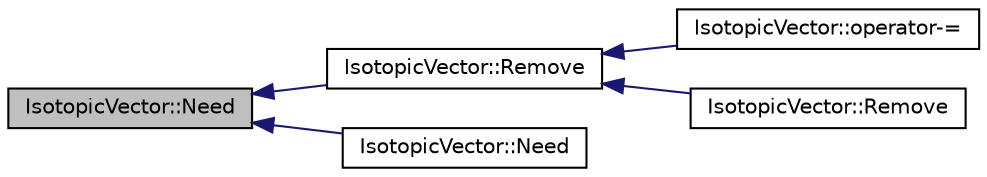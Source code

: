 digraph G
{
  edge [fontname="Helvetica",fontsize="10",labelfontname="Helvetica",labelfontsize="10"];
  node [fontname="Helvetica",fontsize="10",shape=record];
  rankdir="LR";
  Node1 [label="IsotopicVector::Need",height=0.2,width=0.4,color="black", fillcolor="grey75", style="filled" fontcolor="black"];
  Node1 -> Node2 [dir="back",color="midnightblue",fontsize="10",style="solid",fontname="Helvetica"];
  Node2 [label="IsotopicVector::Remove",height=0.2,width=0.4,color="black", fillcolor="white", style="filled",URL="$class_isotopic_vector.html#afb929b3a6d85ad2fedb7d30f73c684d0",tooltip="Remove Quantity gramme of the ZAI Element."];
  Node2 -> Node3 [dir="back",color="midnightblue",fontsize="10",style="solid",fontname="Helvetica"];
  Node3 [label="IsotopicVector::operator-=",height=0.2,width=0.4,color="black", fillcolor="white", style="filled",URL="$class_isotopic_vector.html#a1f937c3c96a660b11a037481fb1f8b3c",tooltip="...."];
  Node2 -> Node4 [dir="back",color="midnightblue",fontsize="10",style="solid",fontname="Helvetica"];
  Node4 [label="IsotopicVector::Remove",height=0.2,width=0.4,color="black", fillcolor="white", style="filled",URL="$class_isotopic_vector.html#a99a35f70bcf47756b19631e6ab9c8936",tooltip="Remove IsotopicVector to the existing IsotopicVector."];
  Node1 -> Node5 [dir="back",color="midnightblue",fontsize="10",style="solid",fontname="Helvetica"];
  Node5 [label="IsotopicVector::Need",height=0.2,width=0.4,color="black", fillcolor="white", style="filled",URL="$class_isotopic_vector.html#aef3c7a9176a3a4d6164f3a866fe54892",tooltip="Fill the fIsotopicQuantityNeeded."];
}
